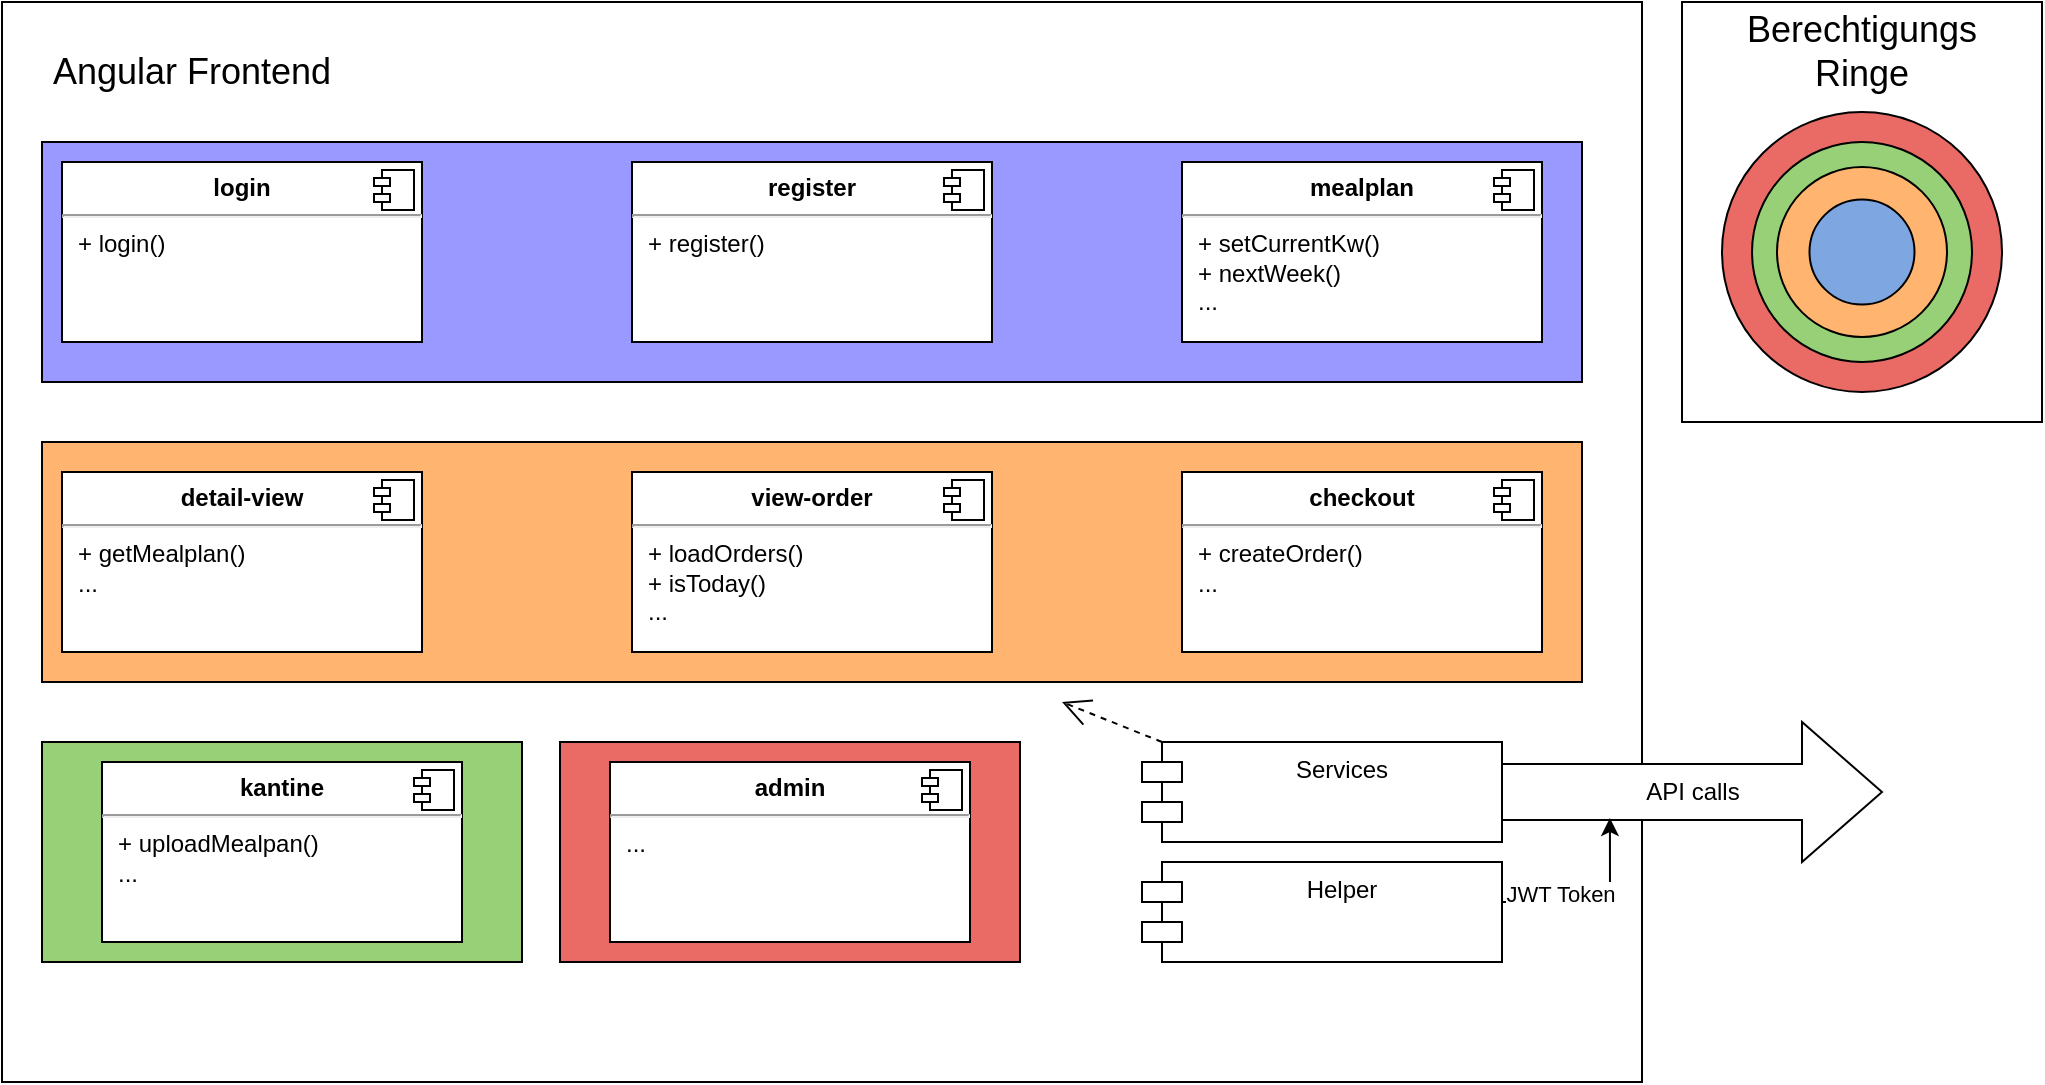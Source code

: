 <mxfile version="22.1.18" type="device">
  <diagram name="Seite-1" id="EAUvFxbg5OZHKJNjUOAv">
    <mxGraphModel dx="1674" dy="958" grid="1" gridSize="10" guides="1" tooltips="1" connect="1" arrows="1" fold="1" page="1" pageScale="1" pageWidth="827" pageHeight="1169" math="0" shadow="0">
      <root>
        <mxCell id="0" />
        <mxCell id="1" parent="0" />
        <mxCell id="QHlfB0NAWsfKA-rPPTjQ-45" value="" style="rounded=0;whiteSpace=wrap;html=1;" parent="1" vertex="1">
          <mxGeometry x="860" y="10" width="180" height="210" as="geometry" />
        </mxCell>
        <mxCell id="QHlfB0NAWsfKA-rPPTjQ-26" value="Object" style="html=1;whiteSpace=wrap;" parent="1" vertex="1">
          <mxGeometry x="30" y="20" width="110" height="50" as="geometry" />
        </mxCell>
        <mxCell id="QHlfB0NAWsfKA-rPPTjQ-1" value="" style="rounded=0;whiteSpace=wrap;html=1;" parent="1" vertex="1">
          <mxGeometry x="20" y="10" width="820" height="540" as="geometry" />
        </mxCell>
        <mxCell id="QHlfB0NAWsfKA-rPPTjQ-39" value="" style="rounded=0;whiteSpace=wrap;html=1;fillColor=#EA6B66;" parent="1" vertex="1">
          <mxGeometry x="299" y="380" width="230" height="110" as="geometry" />
        </mxCell>
        <mxCell id="QHlfB0NAWsfKA-rPPTjQ-36" value="" style="rounded=0;whiteSpace=wrap;html=1;fillColor=#97D077;" parent="1" vertex="1">
          <mxGeometry x="40" y="380" width="240" height="110" as="geometry" />
        </mxCell>
        <mxCell id="QHlfB0NAWsfKA-rPPTjQ-30" value="" style="rounded=0;whiteSpace=wrap;html=1;fillColor=#FFB570;" parent="1" vertex="1">
          <mxGeometry x="40" y="230" width="770" height="120" as="geometry" />
        </mxCell>
        <mxCell id="QHlfB0NAWsfKA-rPPTjQ-28" value="" style="rounded=0;whiteSpace=wrap;html=1;fillColor=#9999FF;" parent="1" vertex="1">
          <mxGeometry x="40" y="80" width="770" height="120" as="geometry" />
        </mxCell>
        <mxCell id="QHlfB0NAWsfKA-rPPTjQ-4" value="&lt;p style=&quot;margin:0px;margin-top:6px;text-align:center;&quot;&gt;&lt;b&gt;checkout&lt;/b&gt;&lt;/p&gt;&lt;hr&gt;&lt;p style=&quot;margin:0px;margin-left:8px;&quot;&gt;+ createOrder()&lt;/p&gt;&lt;p style=&quot;margin:0px;margin-left:8px;&quot;&gt;...&lt;/p&gt;" style="align=left;overflow=fill;html=1;dropTarget=0;whiteSpace=wrap;" parent="1" vertex="1">
          <mxGeometry x="610" y="245" width="180" height="90" as="geometry" />
        </mxCell>
        <mxCell id="QHlfB0NAWsfKA-rPPTjQ-5" value="" style="shape=component;jettyWidth=8;jettyHeight=4;" parent="QHlfB0NAWsfKA-rPPTjQ-4" vertex="1">
          <mxGeometry x="1" width="20" height="20" relative="1" as="geometry">
            <mxPoint x="-24" y="4" as="offset" />
          </mxGeometry>
        </mxCell>
        <mxCell id="QHlfB0NAWsfKA-rPPTjQ-6" value="&lt;p style=&quot;margin:0px;margin-top:6px;text-align:center;&quot;&gt;&lt;b&gt;detail-view&lt;/b&gt;&lt;/p&gt;&lt;hr&gt;&lt;p style=&quot;margin:0px;margin-left:8px;&quot;&gt;+ getMealplan()&lt;/p&gt;&lt;p style=&quot;margin:0px;margin-left:8px;&quot;&gt;...&lt;/p&gt;" style="align=left;overflow=fill;html=1;dropTarget=0;whiteSpace=wrap;" parent="1" vertex="1">
          <mxGeometry x="50" y="245" width="180" height="90" as="geometry" />
        </mxCell>
        <mxCell id="QHlfB0NAWsfKA-rPPTjQ-7" value="" style="shape=component;jettyWidth=8;jettyHeight=4;" parent="QHlfB0NAWsfKA-rPPTjQ-6" vertex="1">
          <mxGeometry x="1" width="20" height="20" relative="1" as="geometry">
            <mxPoint x="-24" y="4" as="offset" />
          </mxGeometry>
        </mxCell>
        <mxCell id="QHlfB0NAWsfKA-rPPTjQ-8" value="&lt;p style=&quot;margin:0px;margin-top:6px;text-align:center;&quot;&gt;&lt;b&gt;login&lt;/b&gt;&lt;/p&gt;&lt;hr&gt;&lt;p style=&quot;margin:0px;margin-left:8px;&quot;&gt;+ login()&lt;br&gt;&lt;/p&gt;" style="align=left;overflow=fill;html=1;dropTarget=0;whiteSpace=wrap;" parent="1" vertex="1">
          <mxGeometry x="50" y="90" width="180" height="90" as="geometry" />
        </mxCell>
        <mxCell id="QHlfB0NAWsfKA-rPPTjQ-9" value="" style="shape=component;jettyWidth=8;jettyHeight=4;" parent="QHlfB0NAWsfKA-rPPTjQ-8" vertex="1">
          <mxGeometry x="1" width="20" height="20" relative="1" as="geometry">
            <mxPoint x="-24" y="4" as="offset" />
          </mxGeometry>
        </mxCell>
        <mxCell id="QHlfB0NAWsfKA-rPPTjQ-10" value="&lt;p style=&quot;margin:0px;margin-top:6px;text-align:center;&quot;&gt;&lt;b&gt;register&lt;/b&gt;&lt;/p&gt;&lt;hr&gt;&lt;p style=&quot;margin:0px;margin-left:8px;&quot;&gt;+ register()&lt;/p&gt;" style="align=left;overflow=fill;html=1;dropTarget=0;whiteSpace=wrap;" parent="1" vertex="1">
          <mxGeometry x="335" y="90" width="180" height="90" as="geometry" />
        </mxCell>
        <mxCell id="QHlfB0NAWsfKA-rPPTjQ-11" value="" style="shape=component;jettyWidth=8;jettyHeight=4;" parent="QHlfB0NAWsfKA-rPPTjQ-10" vertex="1">
          <mxGeometry x="1" width="20" height="20" relative="1" as="geometry">
            <mxPoint x="-24" y="4" as="offset" />
          </mxGeometry>
        </mxCell>
        <mxCell id="QHlfB0NAWsfKA-rPPTjQ-14" value="&lt;p style=&quot;margin:0px;margin-top:6px;text-align:center;&quot;&gt;&lt;b&gt;view-order&lt;/b&gt;&lt;/p&gt;&lt;hr&gt;&lt;p style=&quot;margin:0px;margin-left:8px;&quot;&gt;+ loadOrders()&lt;/p&gt;&lt;p style=&quot;margin:0px;margin-left:8px;&quot;&gt;+ isToday()&lt;/p&gt;&lt;p style=&quot;margin:0px;margin-left:8px;&quot;&gt;...&lt;/p&gt;" style="align=left;overflow=fill;html=1;dropTarget=0;whiteSpace=wrap;" parent="1" vertex="1">
          <mxGeometry x="335" y="245" width="180" height="90" as="geometry" />
        </mxCell>
        <mxCell id="QHlfB0NAWsfKA-rPPTjQ-15" value="" style="shape=component;jettyWidth=8;jettyHeight=4;" parent="QHlfB0NAWsfKA-rPPTjQ-14" vertex="1">
          <mxGeometry x="1" width="20" height="20" relative="1" as="geometry">
            <mxPoint x="-24" y="4" as="offset" />
          </mxGeometry>
        </mxCell>
        <mxCell id="QHlfB0NAWsfKA-rPPTjQ-16" value="&lt;p style=&quot;margin:0px;margin-top:6px;text-align:center;&quot;&gt;&lt;b&gt;mealplan&lt;/b&gt;&lt;/p&gt;&lt;hr&gt;&lt;p style=&quot;margin:0px;margin-left:8px;&quot;&gt;+ setCurrentKw()&lt;/p&gt;&lt;p style=&quot;margin:0px;margin-left:8px;&quot;&gt;+ nextWeek()&lt;/p&gt;&lt;p style=&quot;margin:0px;margin-left:8px;&quot;&gt;...&lt;/p&gt;" style="align=left;overflow=fill;html=1;dropTarget=0;whiteSpace=wrap;" parent="1" vertex="1">
          <mxGeometry x="610" y="90" width="180" height="90" as="geometry" />
        </mxCell>
        <mxCell id="QHlfB0NAWsfKA-rPPTjQ-17" value="" style="shape=component;jettyWidth=8;jettyHeight=4;" parent="QHlfB0NAWsfKA-rPPTjQ-16" vertex="1">
          <mxGeometry x="1" width="20" height="20" relative="1" as="geometry">
            <mxPoint x="-24" y="4" as="offset" />
          </mxGeometry>
        </mxCell>
        <mxCell id="QHlfB0NAWsfKA-rPPTjQ-20" value="Services" style="shape=module;align=left;spacingLeft=20;align=center;verticalAlign=top;whiteSpace=wrap;html=1;" parent="1" vertex="1">
          <mxGeometry x="590" y="380" width="180" height="50" as="geometry" />
        </mxCell>
        <mxCell id="QHlfB0NAWsfKA-rPPTjQ-21" value="Helper" style="shape=module;align=left;spacingLeft=20;align=center;verticalAlign=top;whiteSpace=wrap;html=1;" parent="1" vertex="1">
          <mxGeometry x="590" y="440" width="180" height="50" as="geometry" />
        </mxCell>
        <mxCell id="QHlfB0NAWsfKA-rPPTjQ-32" value="&lt;p style=&quot;margin:0px;margin-top:6px;text-align:center;&quot;&gt;&lt;b&gt;kantine&lt;/b&gt;&lt;/p&gt;&lt;hr&gt;&lt;p style=&quot;margin:0px;margin-left:8px;&quot;&gt;+ uploadMealpan()&lt;/p&gt;&lt;p style=&quot;margin:0px;margin-left:8px;&quot;&gt;...&lt;/p&gt;" style="align=left;overflow=fill;html=1;dropTarget=0;whiteSpace=wrap;" parent="1" vertex="1">
          <mxGeometry x="70" y="390" width="180" height="90" as="geometry" />
        </mxCell>
        <mxCell id="QHlfB0NAWsfKA-rPPTjQ-33" value="" style="shape=component;jettyWidth=8;jettyHeight=4;" parent="QHlfB0NAWsfKA-rPPTjQ-32" vertex="1">
          <mxGeometry x="1" width="20" height="20" relative="1" as="geometry">
            <mxPoint x="-24" y="4" as="offset" />
          </mxGeometry>
        </mxCell>
        <mxCell id="QHlfB0NAWsfKA-rPPTjQ-34" value="&lt;p style=&quot;margin:0px;margin-top:6px;text-align:center;&quot;&gt;&lt;b&gt;admin&lt;/b&gt;&lt;/p&gt;&lt;hr&gt;&lt;p style=&quot;margin:0px;margin-left:8px;&quot;&gt;...&lt;/p&gt;" style="align=left;overflow=fill;html=1;dropTarget=0;whiteSpace=wrap;" parent="1" vertex="1">
          <mxGeometry x="324" y="390" width="180" height="90" as="geometry" />
        </mxCell>
        <mxCell id="QHlfB0NAWsfKA-rPPTjQ-35" value="" style="shape=component;jettyWidth=8;jettyHeight=4;" parent="QHlfB0NAWsfKA-rPPTjQ-34" vertex="1">
          <mxGeometry x="1" width="20" height="20" relative="1" as="geometry">
            <mxPoint x="-24" y="4" as="offset" />
          </mxGeometry>
        </mxCell>
        <mxCell id="QHlfB0NAWsfKA-rPPTjQ-40" value="" style="ellipse;whiteSpace=wrap;html=1;aspect=fixed;fillColor=#EA6B66;" parent="1" vertex="1">
          <mxGeometry x="880" y="65" width="140" height="140" as="geometry" />
        </mxCell>
        <mxCell id="QHlfB0NAWsfKA-rPPTjQ-41" value="" style="ellipse;whiteSpace=wrap;html=1;aspect=fixed;fillColor=#97D077;" parent="1" vertex="1">
          <mxGeometry x="895" y="80" width="110" height="110" as="geometry" />
        </mxCell>
        <mxCell id="QHlfB0NAWsfKA-rPPTjQ-42" value="" style="ellipse;whiteSpace=wrap;html=1;aspect=fixed;fillColor=#FFB570;" parent="1" vertex="1">
          <mxGeometry x="907.5" y="92.5" width="85" height="85" as="geometry" />
        </mxCell>
        <mxCell id="QHlfB0NAWsfKA-rPPTjQ-43" value="" style="ellipse;whiteSpace=wrap;html=1;aspect=fixed;fillColor=#7EA6E0;" parent="1" vertex="1">
          <mxGeometry x="923.75" y="108.75" width="52.5" height="52.5" as="geometry" />
        </mxCell>
        <mxCell id="QHlfB0NAWsfKA-rPPTjQ-46" value="&lt;font style=&quot;font-size: 18px;&quot;&gt;Berechtigungs Ringe&lt;/font&gt;" style="text;html=1;strokeColor=none;fillColor=none;align=center;verticalAlign=middle;whiteSpace=wrap;rounded=0;" parent="1" vertex="1">
          <mxGeometry x="870" y="20" width="160" height="30" as="geometry" />
        </mxCell>
        <mxCell id="QHlfB0NAWsfKA-rPPTjQ-47" value="&lt;font style=&quot;font-size: 18px;&quot;&gt;Angular Frontend&lt;/font&gt;" style="text;html=1;strokeColor=none;fillColor=none;align=center;verticalAlign=middle;whiteSpace=wrap;rounded=0;" parent="1" vertex="1">
          <mxGeometry x="30" y="30" width="170" height="30" as="geometry" />
        </mxCell>
        <mxCell id="QHlfB0NAWsfKA-rPPTjQ-49" value="API calls" style="html=1;shadow=0;dashed=0;align=center;verticalAlign=middle;shape=mxgraph.arrows2.arrow;dy=0.6;dx=40;notch=0;" parent="1" vertex="1">
          <mxGeometry x="770" y="370" width="190" height="70" as="geometry" />
        </mxCell>
        <mxCell id="QHlfB0NAWsfKA-rPPTjQ-52" style="edgeStyle=orthogonalEdgeStyle;rounded=0;orthogonalLoop=1;jettySize=auto;html=1;entryX=0.284;entryY=0.686;entryDx=0;entryDy=0;entryPerimeter=0;" parent="1" source="QHlfB0NAWsfKA-rPPTjQ-21" target="QHlfB0NAWsfKA-rPPTjQ-49" edge="1">
          <mxGeometry relative="1" as="geometry">
            <Array as="points">
              <mxPoint x="824" y="460" />
            </Array>
          </mxGeometry>
        </mxCell>
        <mxCell id="QHlfB0NAWsfKA-rPPTjQ-53" value="JWT Token" style="edgeLabel;html=1;align=center;verticalAlign=middle;resizable=0;points=[];" parent="QHlfB0NAWsfKA-rPPTjQ-52" vertex="1" connectable="0">
          <mxGeometry x="-0.396" y="4" relative="1" as="geometry">
            <mxPoint as="offset" />
          </mxGeometry>
        </mxCell>
        <mxCell id="QHlfB0NAWsfKA-rPPTjQ-56" value="" style="endArrow=open;endSize=12;dashed=1;html=1;rounded=0;" parent="1" edge="1">
          <mxGeometry width="160" relative="1" as="geometry">
            <mxPoint x="600" y="380" as="sourcePoint" />
            <mxPoint x="550" y="360" as="targetPoint" />
          </mxGeometry>
        </mxCell>
      </root>
    </mxGraphModel>
  </diagram>
</mxfile>
